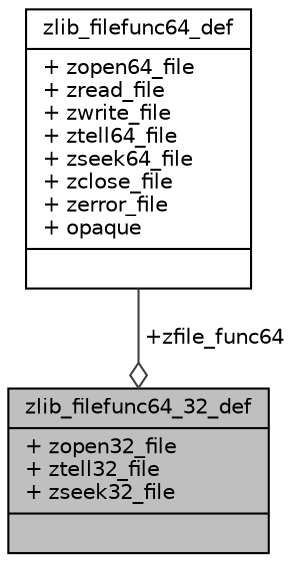 digraph "zlib_filefunc64_32_def"
{
  edge [fontname="Helvetica",fontsize="10",labelfontname="Helvetica",labelfontsize="10"];
  node [fontname="Helvetica",fontsize="10",shape=record];
  Node1 [label="{zlib_filefunc64_32_def\n|+ zopen32_file\l+ ztell32_file\l+ zseek32_file\l|}",height=0.2,width=0.4,color="black", fillcolor="grey75", style="filled", fontcolor="black"];
  Node2 -> Node1 [color="grey25",fontsize="10",style="solid",label=" +zfile_func64" ,arrowhead="odiamond",fontname="Helvetica"];
  Node2 [label="{zlib_filefunc64_def\n|+ zopen64_file\l+ zread_file\l+ zwrite_file\l+ ztell64_file\l+ zseek64_file\l+ zclose_file\l+ zerror_file\l+ opaque\l|}",height=0.2,width=0.4,color="black", fillcolor="white", style="filled",URL="$ioapi_8h.html#structzlib__filefunc64__def"];
}
